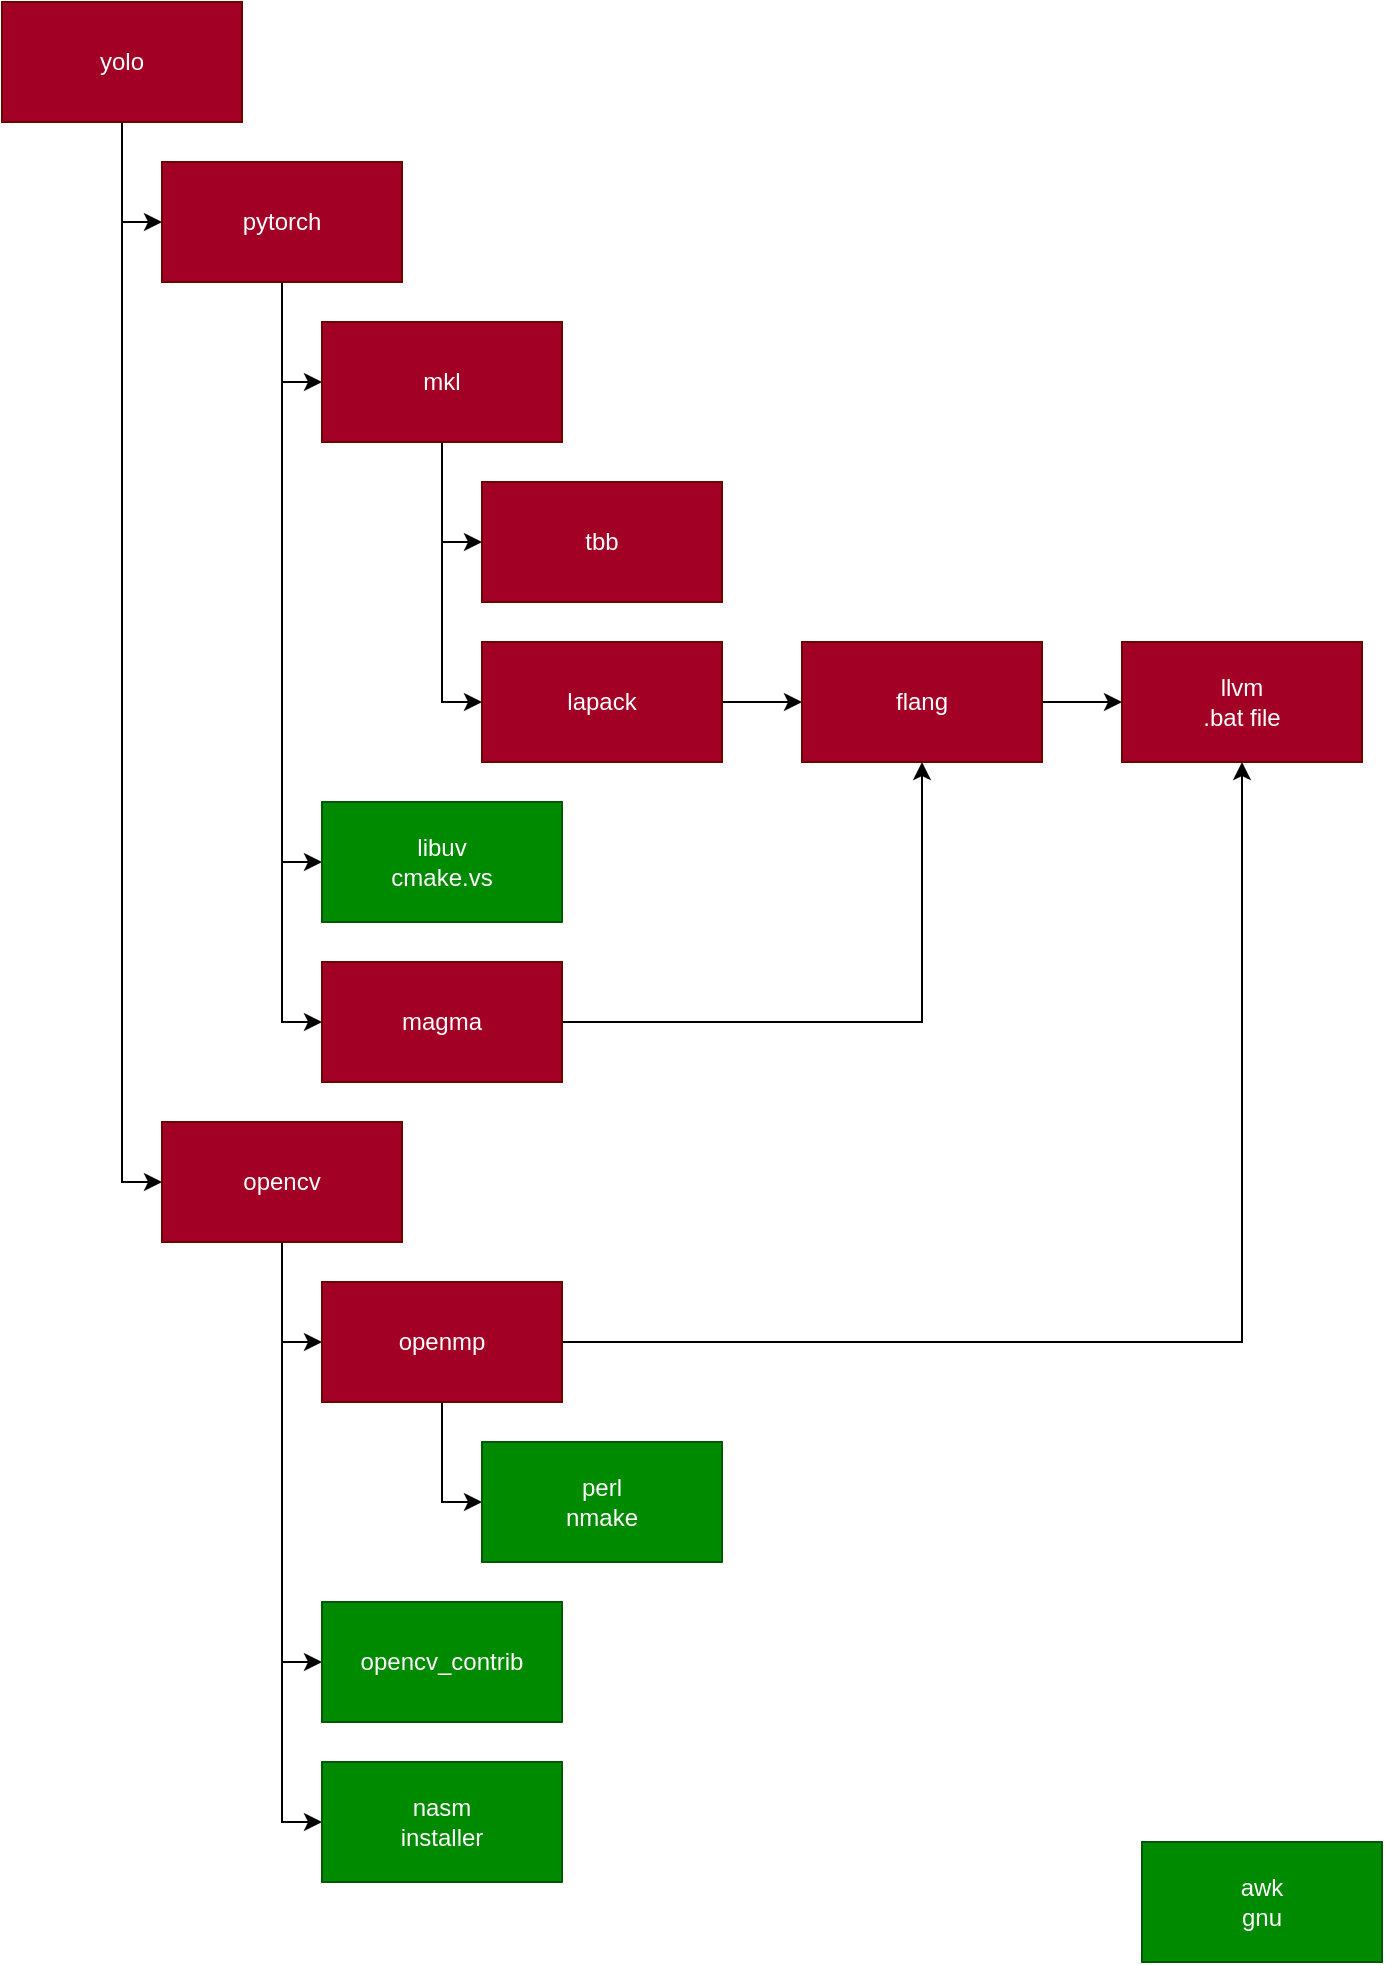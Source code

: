 <mxfile>
    <diagram id="zP4hCZycu-0sF7uEcafB" name="Page-1">
        <mxGraphModel dx="989" dy="511" grid="1" gridSize="10" guides="1" tooltips="1" connect="1" arrows="1" fold="1" page="1" pageScale="1" pageWidth="850" pageHeight="1100" math="0" shadow="0">
            <root>
                <mxCell id="0"/>
                <mxCell id="1" parent="0"/>
                <mxCell id="KjxHMhmm98R7lCvjKdbp-2" style="edgeStyle=orthogonalEdgeStyle;rounded=0;orthogonalLoop=1;jettySize=auto;html=1;entryX=0;entryY=0.5;entryDx=0;entryDy=0;" parent="1" source="SUqeTTTNG4WseMyB6Z17-1" target="SUqeTTTNG4WseMyB6Z17-2" edge="1">
                    <mxGeometry relative="1" as="geometry"/>
                </mxCell>
                <mxCell id="KjxHMhmm98R7lCvjKdbp-17" style="edgeStyle=orthogonalEdgeStyle;rounded=0;orthogonalLoop=1;jettySize=auto;html=1;entryX=0;entryY=0.5;entryDx=0;entryDy=0;" parent="1" source="SUqeTTTNG4WseMyB6Z17-1" target="SUqeTTTNG4WseMyB6Z17-4" edge="1">
                    <mxGeometry relative="1" as="geometry"/>
                </mxCell>
                <mxCell id="KjxHMhmm98R7lCvjKdbp-20" style="edgeStyle=orthogonalEdgeStyle;rounded=0;orthogonalLoop=1;jettySize=auto;html=1;entryX=0;entryY=0.5;entryDx=0;entryDy=0;" parent="1" source="SUqeTTTNG4WseMyB6Z17-1" target="SUqeTTTNG4WseMyB6Z17-6" edge="1">
                    <mxGeometry relative="1" as="geometry"/>
                </mxCell>
                <mxCell id="SUqeTTTNG4WseMyB6Z17-1" value="opencv&lt;br&gt;" style="rounded=0;whiteSpace=wrap;html=1;fillColor=#a20025;strokeColor=#6F0000;fontColor=#ffffff;" parent="1" vertex="1">
                    <mxGeometry x="120" y="580" width="120" height="60" as="geometry"/>
                </mxCell>
                <mxCell id="SUqeTTTNG4WseMyB6Z17-2" value="opencv_contrib&lt;br&gt;" style="whiteSpace=wrap;html=1;rounded=0;fillColor=#008a00;strokeColor=#005700;fontColor=#ffffff;" parent="1" vertex="1">
                    <mxGeometry x="200" y="820" width="120" height="60" as="geometry"/>
                </mxCell>
                <mxCell id="KjxHMhmm98R7lCvjKdbp-19" style="edgeStyle=orthogonalEdgeStyle;rounded=0;orthogonalLoop=1;jettySize=auto;html=1;entryX=0;entryY=0.5;entryDx=0;entryDy=0;" parent="1" source="SUqeTTTNG4WseMyB6Z17-4" target="SUqeTTTNG4WseMyB6Z17-8" edge="1">
                    <mxGeometry relative="1" as="geometry"/>
                </mxCell>
                <mxCell id="7Xszo5klkQ-3RKu68RET-6" style="edgeStyle=orthogonalEdgeStyle;rounded=0;orthogonalLoop=1;jettySize=auto;html=1;entryX=0.5;entryY=1;entryDx=0;entryDy=0;" parent="1" source="SUqeTTTNG4WseMyB6Z17-4" target="4VL_idNzHvTJZ04c75z_-1" edge="1">
                    <mxGeometry relative="1" as="geometry"/>
                </mxCell>
                <mxCell id="SUqeTTTNG4WseMyB6Z17-4" value="openmp&lt;br&gt;" style="rounded=0;whiteSpace=wrap;html=1;fillColor=#a20025;strokeColor=#6F0000;fontColor=#ffffff;" parent="1" vertex="1">
                    <mxGeometry x="200" y="660" width="120" height="60" as="geometry"/>
                </mxCell>
                <mxCell id="SUqeTTTNG4WseMyB6Z17-6" value="nasm&lt;br&gt;installer" style="rounded=0;whiteSpace=wrap;html=1;fillColor=#008a00;strokeColor=#005700;fontColor=#ffffff;" parent="1" vertex="1">
                    <mxGeometry x="200" y="900" width="120" height="60" as="geometry"/>
                </mxCell>
                <mxCell id="SUqeTTTNG4WseMyB6Z17-8" value="perl&lt;br&gt;nmake" style="rounded=0;whiteSpace=wrap;html=1;fillColor=#008a00;strokeColor=#005700;fontColor=#ffffff;" parent="1" vertex="1">
                    <mxGeometry x="280" y="740" width="120" height="60" as="geometry"/>
                </mxCell>
                <mxCell id="7Xszo5klkQ-3RKu68RET-3" style="edgeStyle=orthogonalEdgeStyle;rounded=0;orthogonalLoop=1;jettySize=auto;html=1;entryX=0.5;entryY=1;entryDx=0;entryDy=0;" parent="1" source="s8it9r41IrAnFGL3JWcg-4" target="KjxHMhmm98R7lCvjKdbp-11" edge="1">
                    <mxGeometry relative="1" as="geometry"/>
                </mxCell>
                <mxCell id="s8it9r41IrAnFGL3JWcg-4" value="magma" style="rounded=0;whiteSpace=wrap;html=1;fillColor=#a20025;strokeColor=#6F0000;fontColor=#ffffff;" parent="1" vertex="1">
                    <mxGeometry x="200" y="500" width="120" height="60" as="geometry"/>
                </mxCell>
                <mxCell id="KjxHMhmm98R7lCvjKdbp-3" style="edgeStyle=orthogonalEdgeStyle;rounded=0;orthogonalLoop=1;jettySize=auto;html=1;entryX=0;entryY=0.5;entryDx=0;entryDy=0;" parent="1" source="xdmQkhhYQHEyTJiFarsq-1" target="xdmQkhhYQHEyTJiFarsq-2" edge="1">
                    <mxGeometry relative="1" as="geometry"/>
                </mxCell>
                <mxCell id="KjxHMhmm98R7lCvjKdbp-6" style="edgeStyle=orthogonalEdgeStyle;rounded=0;orthogonalLoop=1;jettySize=auto;html=1;entryX=0;entryY=0.5;entryDx=0;entryDy=0;" parent="1" source="xdmQkhhYQHEyTJiFarsq-1" target="xdmQkhhYQHEyTJiFarsq-4" edge="1">
                    <mxGeometry relative="1" as="geometry"/>
                </mxCell>
                <mxCell id="KjxHMhmm98R7lCvjKdbp-7" style="edgeStyle=orthogonalEdgeStyle;rounded=0;orthogonalLoop=1;jettySize=auto;html=1;entryX=0;entryY=0.5;entryDx=0;entryDy=0;" parent="1" source="xdmQkhhYQHEyTJiFarsq-1" target="s8it9r41IrAnFGL3JWcg-4" edge="1">
                    <mxGeometry relative="1" as="geometry"/>
                </mxCell>
                <mxCell id="xdmQkhhYQHEyTJiFarsq-1" value="pytorch&lt;br&gt;" style="rounded=0;whiteSpace=wrap;html=1;fillColor=#a20025;strokeColor=#6F0000;fontColor=#ffffff;" parent="1" vertex="1">
                    <mxGeometry x="120" y="100" width="120" height="60" as="geometry"/>
                </mxCell>
                <mxCell id="xdmQkhhYQHEyTJiFarsq-4" value="libuv&lt;br&gt;cmake.vs" style="rounded=0;whiteSpace=wrap;html=1;fillColor=#008a00;strokeColor=#005700;fontColor=#ffffff;" parent="1" vertex="1">
                    <mxGeometry x="200" y="420" width="120" height="60" as="geometry"/>
                </mxCell>
                <mxCell id="xdmQkhhYQHEyTJiFarsq-6" value="tbb" style="rounded=0;whiteSpace=wrap;html=1;fillColor=#a20025;strokeColor=#6F0000;fontColor=#ffffff;" parent="1" vertex="1">
                    <mxGeometry x="280" y="260" width="120" height="60" as="geometry"/>
                </mxCell>
                <mxCell id="7Xszo5klkQ-3RKu68RET-4" style="edgeStyle=orthogonalEdgeStyle;rounded=0;orthogonalLoop=1;jettySize=auto;html=1;entryX=0;entryY=0.5;entryDx=0;entryDy=0;" parent="1" source="xdmQkhhYQHEyTJiFarsq-8" target="KjxHMhmm98R7lCvjKdbp-11" edge="1">
                    <mxGeometry relative="1" as="geometry"/>
                </mxCell>
                <mxCell id="xdmQkhhYQHEyTJiFarsq-8" value="lapack" style="rounded=0;whiteSpace=wrap;html=1;fillColor=#a20025;strokeColor=#6F0000;fontColor=#ffffff;" parent="1" vertex="1">
                    <mxGeometry x="280" y="340" width="120" height="60" as="geometry"/>
                </mxCell>
                <mxCell id="4VL_idNzHvTJZ04c75z_-1" value="llvm&lt;br&gt;.bat file" style="rounded=0;whiteSpace=wrap;html=1;fillColor=#a20025;strokeColor=#6F0000;fontColor=#ffffff;" parent="1" vertex="1">
                    <mxGeometry x="600" y="340" width="120" height="60" as="geometry"/>
                </mxCell>
                <mxCell id="4VL_idNzHvTJZ04c75z_-3" value="awk&lt;br&gt;gnu" style="rounded=0;whiteSpace=wrap;html=1;fillColor=#008a00;strokeColor=#005700;fontColor=#ffffff;" parent="1" vertex="1">
                    <mxGeometry x="610" y="940" width="120" height="60" as="geometry"/>
                </mxCell>
                <mxCell id="KjxHMhmm98R7lCvjKdbp-8" style="edgeStyle=orthogonalEdgeStyle;rounded=0;orthogonalLoop=1;jettySize=auto;html=1;entryX=0;entryY=0.5;entryDx=0;entryDy=0;" parent="1" source="xdmQkhhYQHEyTJiFarsq-2" target="xdmQkhhYQHEyTJiFarsq-6" edge="1">
                    <mxGeometry relative="1" as="geometry"/>
                </mxCell>
                <mxCell id="KjxHMhmm98R7lCvjKdbp-9" style="edgeStyle=orthogonalEdgeStyle;rounded=0;orthogonalLoop=1;jettySize=auto;html=1;entryX=0;entryY=0.5;entryDx=0;entryDy=0;" parent="1" source="xdmQkhhYQHEyTJiFarsq-2" target="xdmQkhhYQHEyTJiFarsq-8" edge="1">
                    <mxGeometry relative="1" as="geometry"/>
                </mxCell>
                <mxCell id="xdmQkhhYQHEyTJiFarsq-2" value="mkl" style="rounded=0;whiteSpace=wrap;html=1;fillColor=#a20025;strokeColor=#6F0000;fontColor=#ffffff;" parent="1" vertex="1">
                    <mxGeometry x="200" y="180" width="120" height="60" as="geometry"/>
                </mxCell>
                <mxCell id="7Xszo5klkQ-3RKu68RET-5" style="edgeStyle=orthogonalEdgeStyle;rounded=0;orthogonalLoop=1;jettySize=auto;html=1;entryX=0;entryY=0.5;entryDx=0;entryDy=0;" parent="1" source="KjxHMhmm98R7lCvjKdbp-11" target="4VL_idNzHvTJZ04c75z_-1" edge="1">
                    <mxGeometry relative="1" as="geometry"/>
                </mxCell>
                <mxCell id="KjxHMhmm98R7lCvjKdbp-11" value="flang" style="rounded=0;whiteSpace=wrap;html=1;fillColor=#a20025;strokeColor=#6F0000;fontColor=#ffffff;" parent="1" vertex="1">
                    <mxGeometry x="440" y="340" width="120" height="60" as="geometry"/>
                </mxCell>
                <mxCell id="wAi7ZAUM7GC04K8AyNM6-2" style="edgeStyle=orthogonalEdgeStyle;rounded=0;orthogonalLoop=1;jettySize=auto;html=1;entryX=0;entryY=0.5;entryDx=0;entryDy=0;" parent="1" source="wAi7ZAUM7GC04K8AyNM6-1" target="xdmQkhhYQHEyTJiFarsq-1" edge="1">
                    <mxGeometry relative="1" as="geometry"/>
                </mxCell>
                <mxCell id="wAi7ZAUM7GC04K8AyNM6-3" style="edgeStyle=orthogonalEdgeStyle;rounded=0;orthogonalLoop=1;jettySize=auto;html=1;entryX=0;entryY=0.5;entryDx=0;entryDy=0;" parent="1" source="wAi7ZAUM7GC04K8AyNM6-1" target="SUqeTTTNG4WseMyB6Z17-1" edge="1">
                    <mxGeometry relative="1" as="geometry"/>
                </mxCell>
                <mxCell id="wAi7ZAUM7GC04K8AyNM6-1" value="yolo&lt;br&gt;" style="rounded=0;whiteSpace=wrap;html=1;fillColor=#a20025;strokeColor=#6F0000;fontColor=#ffffff;" parent="1" vertex="1">
                    <mxGeometry x="40" y="20" width="120" height="60" as="geometry"/>
                </mxCell>
            </root>
        </mxGraphModel>
    </diagram>
</mxfile>
